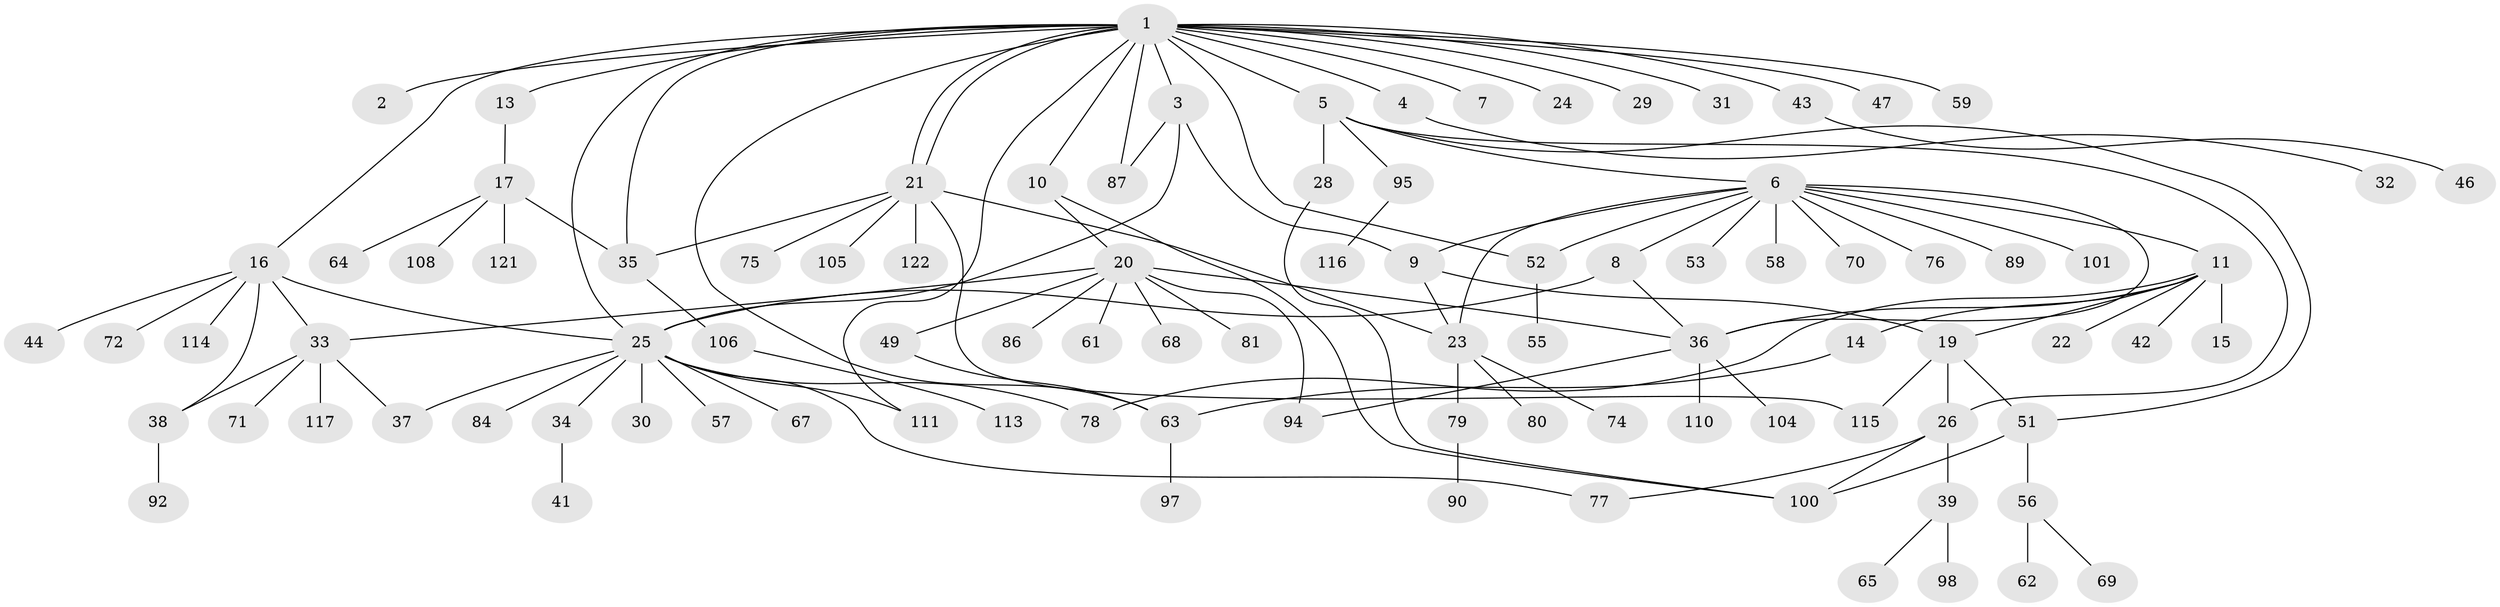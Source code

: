 // original degree distribution, {22: 0.008064516129032258, 1: 0.5241935483870968, 4: 0.056451612903225805, 2: 0.1774193548387097, 6: 0.04838709677419355, 12: 0.008064516129032258, 3: 0.11290322580645161, 9: 0.008064516129032258, 5: 0.03225806451612903, 8: 0.016129032258064516, 14: 0.008064516129032258}
// Generated by graph-tools (version 1.1) at 2025/41/03/06/25 10:41:47]
// undirected, 95 vertices, 124 edges
graph export_dot {
graph [start="1"]
  node [color=gray90,style=filled];
  1 [super="+102"];
  2;
  3 [super="+119"];
  4;
  5 [super="+99"];
  6 [super="+12"];
  7;
  8;
  9 [super="+96"];
  10 [super="+107"];
  11 [super="+85"];
  13 [super="+82"];
  14;
  15;
  16 [super="+18"];
  17 [super="+66"];
  19;
  20 [super="+54"];
  21 [super="+45"];
  22;
  23 [super="+40"];
  24;
  25 [super="+93"];
  26 [super="+27"];
  28 [super="+120"];
  29;
  30;
  31;
  32;
  33 [super="+73"];
  34;
  35;
  36 [super="+60"];
  37 [super="+88"];
  38;
  39 [super="+48"];
  41;
  42;
  43 [super="+50"];
  44;
  46 [super="+83"];
  47;
  49;
  51;
  52 [super="+118"];
  53;
  55;
  56 [super="+112"];
  57;
  58;
  59;
  61;
  62;
  63 [super="+103"];
  64;
  65;
  67;
  68;
  69;
  70;
  71;
  72;
  74;
  75;
  76;
  77;
  78 [super="+91"];
  79 [super="+123"];
  80;
  81;
  84;
  86;
  87 [super="+124"];
  89;
  90;
  92 [super="+109"];
  94;
  95;
  97;
  98;
  100;
  101;
  104;
  105;
  106;
  108;
  110;
  111;
  113;
  114;
  115;
  116;
  117;
  121;
  122;
  1 -- 2;
  1 -- 3;
  1 -- 4;
  1 -- 5;
  1 -- 7;
  1 -- 10;
  1 -- 13;
  1 -- 16;
  1 -- 21;
  1 -- 21;
  1 -- 24;
  1 -- 25;
  1 -- 29;
  1 -- 31;
  1 -- 43;
  1 -- 47;
  1 -- 52;
  1 -- 59;
  1 -- 63;
  1 -- 87;
  1 -- 111;
  1 -- 35;
  3 -- 25;
  3 -- 9;
  3 -- 87;
  4 -- 32;
  5 -- 6;
  5 -- 28;
  5 -- 51;
  5 -- 95;
  5 -- 26;
  6 -- 8;
  6 -- 9;
  6 -- 11;
  6 -- 23;
  6 -- 36;
  6 -- 52;
  6 -- 58;
  6 -- 76;
  6 -- 89;
  6 -- 101;
  6 -- 70;
  6 -- 53;
  8 -- 25;
  8 -- 36;
  9 -- 19;
  9 -- 23;
  10 -- 20;
  10 -- 100;
  11 -- 14;
  11 -- 15;
  11 -- 19;
  11 -- 22;
  11 -- 36;
  11 -- 42;
  11 -- 78;
  13 -- 17;
  14 -- 63;
  16 -- 38;
  16 -- 44;
  16 -- 72;
  16 -- 114;
  16 -- 25;
  16 -- 33;
  17 -- 35;
  17 -- 64;
  17 -- 108;
  17 -- 121;
  19 -- 26;
  19 -- 51;
  19 -- 115;
  20 -- 49;
  20 -- 33;
  20 -- 81;
  20 -- 36;
  20 -- 68;
  20 -- 86;
  20 -- 61;
  20 -- 94;
  21 -- 23;
  21 -- 35;
  21 -- 75;
  21 -- 115;
  21 -- 122;
  21 -- 105;
  23 -- 74;
  23 -- 79;
  23 -- 80;
  25 -- 30;
  25 -- 34;
  25 -- 37;
  25 -- 57;
  25 -- 67;
  25 -- 77;
  25 -- 78;
  25 -- 84;
  25 -- 111;
  26 -- 77;
  26 -- 100;
  26 -- 39;
  28 -- 100;
  33 -- 37;
  33 -- 38;
  33 -- 71;
  33 -- 117;
  34 -- 41;
  35 -- 106;
  36 -- 104;
  36 -- 110;
  36 -- 94;
  38 -- 92;
  39 -- 65;
  39 -- 98;
  43 -- 46;
  49 -- 63;
  51 -- 56;
  51 -- 100;
  52 -- 55;
  56 -- 62;
  56 -- 69;
  63 -- 97;
  79 -- 90;
  95 -- 116;
  106 -- 113;
}
